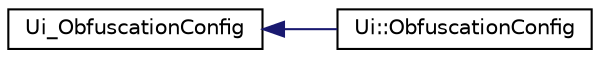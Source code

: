 digraph "Graphical Class Hierarchy"
{
 // LATEX_PDF_SIZE
  edge [fontname="Helvetica",fontsize="10",labelfontname="Helvetica",labelfontsize="10"];
  node [fontname="Helvetica",fontsize="10",shape=record];
  rankdir="LR";
  Node0 [label="Ui_ObfuscationConfig",height=0.2,width=0.4,color="black", fillcolor="white", style="filled",URL="$class_ui___obfuscation_config.html",tooltip=" "];
  Node0 -> Node1 [dir="back",color="midnightblue",fontsize="10",style="solid",fontname="Helvetica"];
  Node1 [label="Ui::ObfuscationConfig",height=0.2,width=0.4,color="black", fillcolor="white", style="filled",URL="$class_ui_1_1_obfuscation_config.html",tooltip=" "];
}

